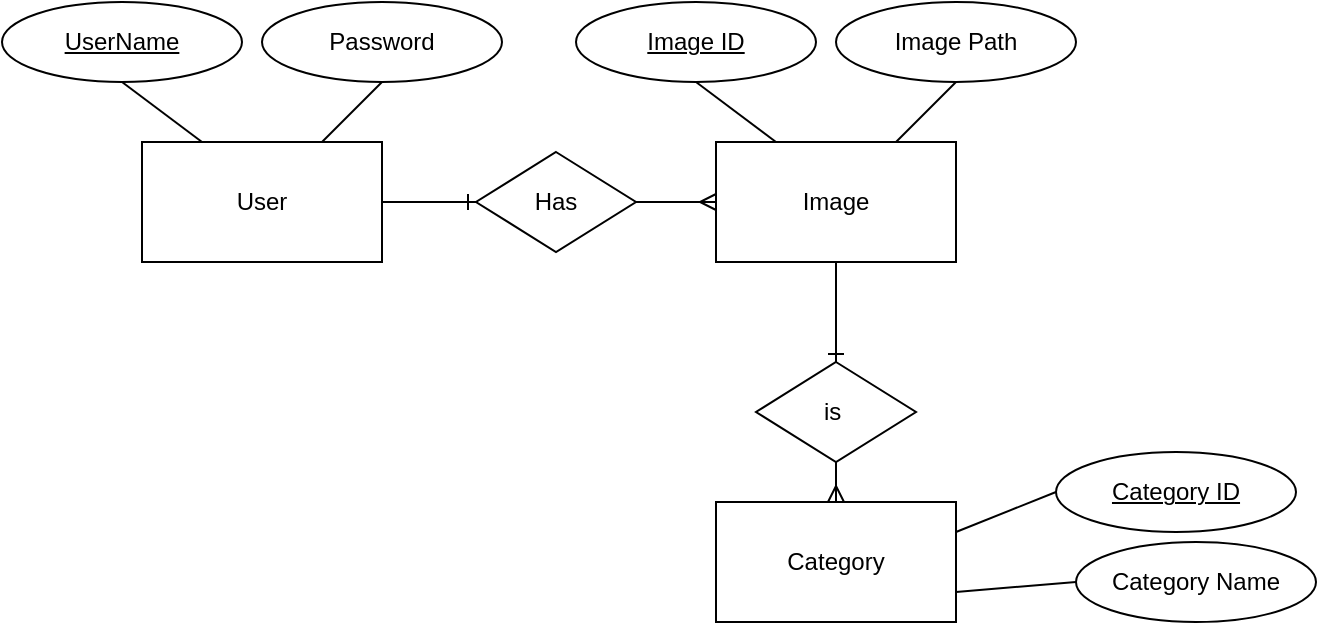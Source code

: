 <mxfile version="10.6.1" type="google"><diagram id="KZInk30PxrhouJjckKLW" name="Page-1"><mxGraphModel dx="840" dy="452" grid="1" gridSize="10" guides="1" tooltips="1" connect="1" arrows="1" fold="1" page="1" pageScale="1" pageWidth="827" pageHeight="1169" math="0" shadow="0"><root><mxCell id="0"/><mxCell id="1" parent="0"/><mxCell id="eS1d9VVVFfofj64JtEwk-2" value="User" style="rounded=0;whiteSpace=wrap;html=1;" parent="1" vertex="1"><mxGeometry x="233" y="170" width="120" height="60" as="geometry"/></mxCell><mxCell id="eS1d9VVVFfofj64JtEwk-3" value="&lt;u&gt;UserName&lt;/u&gt;" style="ellipse;whiteSpace=wrap;html=1;" parent="1" vertex="1"><mxGeometry x="163" y="100" width="120" height="40" as="geometry"/></mxCell><mxCell id="aDHhFBH8lxmaris6jMaU-1" value="Password" style="ellipse;whiteSpace=wrap;html=1;" parent="1" vertex="1"><mxGeometry x="293" y="100" width="120" height="40" as="geometry"/></mxCell><mxCell id="aDHhFBH8lxmaris6jMaU-2" value="" style="endArrow=none;html=1;exitX=0.5;exitY=1;exitDx=0;exitDy=0;entryX=0.25;entryY=0;entryDx=0;entryDy=0;" parent="1" source="eS1d9VVVFfofj64JtEwk-3" target="eS1d9VVVFfofj64JtEwk-2" edge="1"><mxGeometry width="50" height="50" relative="1" as="geometry"><mxPoint x="93" y="300" as="sourcePoint"/><mxPoint x="143" y="250" as="targetPoint"/></mxGeometry></mxCell><mxCell id="aDHhFBH8lxmaris6jMaU-3" value="" style="endArrow=none;html=1;entryX=0.75;entryY=0;entryDx=0;entryDy=0;exitX=0.5;exitY=1;exitDx=0;exitDy=0;" parent="1" source="aDHhFBH8lxmaris6jMaU-1" target="eS1d9VVVFfofj64JtEwk-2" edge="1"><mxGeometry width="50" height="50" relative="1" as="geometry"><mxPoint x="433" y="160" as="sourcePoint"/><mxPoint x="243" y="210" as="targetPoint"/></mxGeometry></mxCell><mxCell id="aDHhFBH8lxmaris6jMaU-6" value="Image" style="rounded=0;whiteSpace=wrap;html=1;" parent="1" vertex="1"><mxGeometry x="520" y="170" width="120" height="60" as="geometry"/></mxCell><mxCell id="aDHhFBH8lxmaris6jMaU-7" value="&lt;u&gt;Image ID&lt;/u&gt;" style="ellipse;whiteSpace=wrap;html=1;" parent="1" vertex="1"><mxGeometry x="450" y="100" width="120" height="40" as="geometry"/></mxCell><mxCell id="aDHhFBH8lxmaris6jMaU-8" value="Image Path" style="ellipse;whiteSpace=wrap;html=1;" parent="1" vertex="1"><mxGeometry x="580" y="100" width="120" height="40" as="geometry"/></mxCell><mxCell id="aDHhFBH8lxmaris6jMaU-9" value="" style="endArrow=none;html=1;exitX=0.5;exitY=1;exitDx=0;exitDy=0;entryX=0.25;entryY=0;entryDx=0;entryDy=0;" parent="1" source="aDHhFBH8lxmaris6jMaU-7" target="aDHhFBH8lxmaris6jMaU-6" edge="1"><mxGeometry width="50" height="50" relative="1" as="geometry"><mxPoint x="380" y="300" as="sourcePoint"/><mxPoint x="430" y="250" as="targetPoint"/></mxGeometry></mxCell><mxCell id="aDHhFBH8lxmaris6jMaU-10" value="" style="endArrow=none;html=1;entryX=0.75;entryY=0;entryDx=0;entryDy=0;exitX=0.5;exitY=1;exitDx=0;exitDy=0;" parent="1" source="aDHhFBH8lxmaris6jMaU-8" target="aDHhFBH8lxmaris6jMaU-6" edge="1"><mxGeometry width="50" height="50" relative="1" as="geometry"><mxPoint x="720" y="160" as="sourcePoint"/><mxPoint x="530" y="210" as="targetPoint"/></mxGeometry></mxCell><mxCell id="aDHhFBH8lxmaris6jMaU-12" value="Has" style="rhombus;whiteSpace=wrap;html=1;" parent="1" vertex="1"><mxGeometry x="400" y="175" width="80" height="50" as="geometry"/></mxCell><mxCell id="aDHhFBH8lxmaris6jMaU-18" value="" style="edgeStyle=entityRelationEdgeStyle;fontSize=12;html=1;endArrow=ERone;endFill=1;entryX=0;entryY=0.5;entryDx=0;entryDy=0;exitX=1;exitY=0.5;exitDx=0;exitDy=0;" parent="1" source="eS1d9VVVFfofj64JtEwk-2" target="aDHhFBH8lxmaris6jMaU-12" edge="1"><mxGeometry width="100" height="100" relative="1" as="geometry"><mxPoint x="360" y="370" as="sourcePoint"/><mxPoint x="460" y="270" as="targetPoint"/></mxGeometry></mxCell><mxCell id="aDHhFBH8lxmaris6jMaU-19" value="" style="edgeStyle=entityRelationEdgeStyle;fontSize=12;html=1;endArrow=ERmany;entryX=0;entryY=0.5;entryDx=0;entryDy=0;exitX=1;exitY=0.5;exitDx=0;exitDy=0;" parent="1" source="aDHhFBH8lxmaris6jMaU-12" target="aDHhFBH8lxmaris6jMaU-6" edge="1"><mxGeometry width="100" height="100" relative="1" as="geometry"><mxPoint x="120" y="350" as="sourcePoint"/><mxPoint x="220" y="250" as="targetPoint"/></mxGeometry></mxCell><mxCell id="i4ZdxU0a5xAQAjW-cavM-4" value="Category" style="rounded=0;whiteSpace=wrap;html=1;" vertex="1" parent="1"><mxGeometry x="520" y="350" width="120" height="60" as="geometry"/></mxCell><mxCell id="i4ZdxU0a5xAQAjW-cavM-5" value="Category Name" style="ellipse;whiteSpace=wrap;html=1;" vertex="1" parent="1"><mxGeometry x="700" y="370" width="120" height="40" as="geometry"/></mxCell><mxCell id="i4ZdxU0a5xAQAjW-cavM-6" value="&lt;u&gt;Category ID&lt;/u&gt;" style="ellipse;whiteSpace=wrap;html=1;" vertex="1" parent="1"><mxGeometry x="690" y="325" width="120" height="40" as="geometry"/></mxCell><mxCell id="i4ZdxU0a5xAQAjW-cavM-7" value="" style="endArrow=none;html=1;exitX=0;exitY=0.5;exitDx=0;exitDy=0;entryX=1;entryY=0.75;entryDx=0;entryDy=0;" edge="1" parent="1" source="i4ZdxU0a5xAQAjW-cavM-5" target="i4ZdxU0a5xAQAjW-cavM-4"><mxGeometry width="50" height="50" relative="1" as="geometry"><mxPoint x="380" y="480" as="sourcePoint"/><mxPoint x="430" y="430" as="targetPoint"/></mxGeometry></mxCell><mxCell id="i4ZdxU0a5xAQAjW-cavM-8" value="" style="endArrow=none;html=1;entryX=1;entryY=0.25;entryDx=0;entryDy=0;exitX=0;exitY=0.5;exitDx=0;exitDy=0;" edge="1" parent="1" source="i4ZdxU0a5xAQAjW-cavM-6" target="i4ZdxU0a5xAQAjW-cavM-4"><mxGeometry width="50" height="50" relative="1" as="geometry"><mxPoint x="720" y="340" as="sourcePoint"/><mxPoint x="530" y="390" as="targetPoint"/></mxGeometry></mxCell><mxCell id="i4ZdxU0a5xAQAjW-cavM-11" value="is&amp;nbsp;" style="rhombus;whiteSpace=wrap;html=1;" vertex="1" parent="1"><mxGeometry x="540" y="280" width="80" height="50" as="geometry"/></mxCell><mxCell id="i4ZdxU0a5xAQAjW-cavM-12" value="" style="fontSize=12;html=1;endArrow=ERone;endFill=1;entryX=0.5;entryY=0;entryDx=0;entryDy=0;exitX=0.5;exitY=1;exitDx=0;exitDy=0;" edge="1" parent="1" source="aDHhFBH8lxmaris6jMaU-6" target="i4ZdxU0a5xAQAjW-cavM-11"><mxGeometry width="100" height="100" relative="1" as="geometry"><mxPoint x="363" y="210" as="sourcePoint"/><mxPoint x="410" y="210" as="targetPoint"/></mxGeometry></mxCell><mxCell id="i4ZdxU0a5xAQAjW-cavM-13" value="" style="fontSize=12;html=1;endArrow=ERmany;entryX=0.5;entryY=0;entryDx=0;entryDy=0;exitX=0.5;exitY=1;exitDx=0;exitDy=0;" edge="1" parent="1" source="i4ZdxU0a5xAQAjW-cavM-11" target="i4ZdxU0a5xAQAjW-cavM-4"><mxGeometry width="100" height="100" relative="1" as="geometry"><mxPoint x="490" y="210" as="sourcePoint"/><mxPoint x="530" y="210" as="targetPoint"/></mxGeometry></mxCell></root></mxGraphModel></diagram></mxfile>